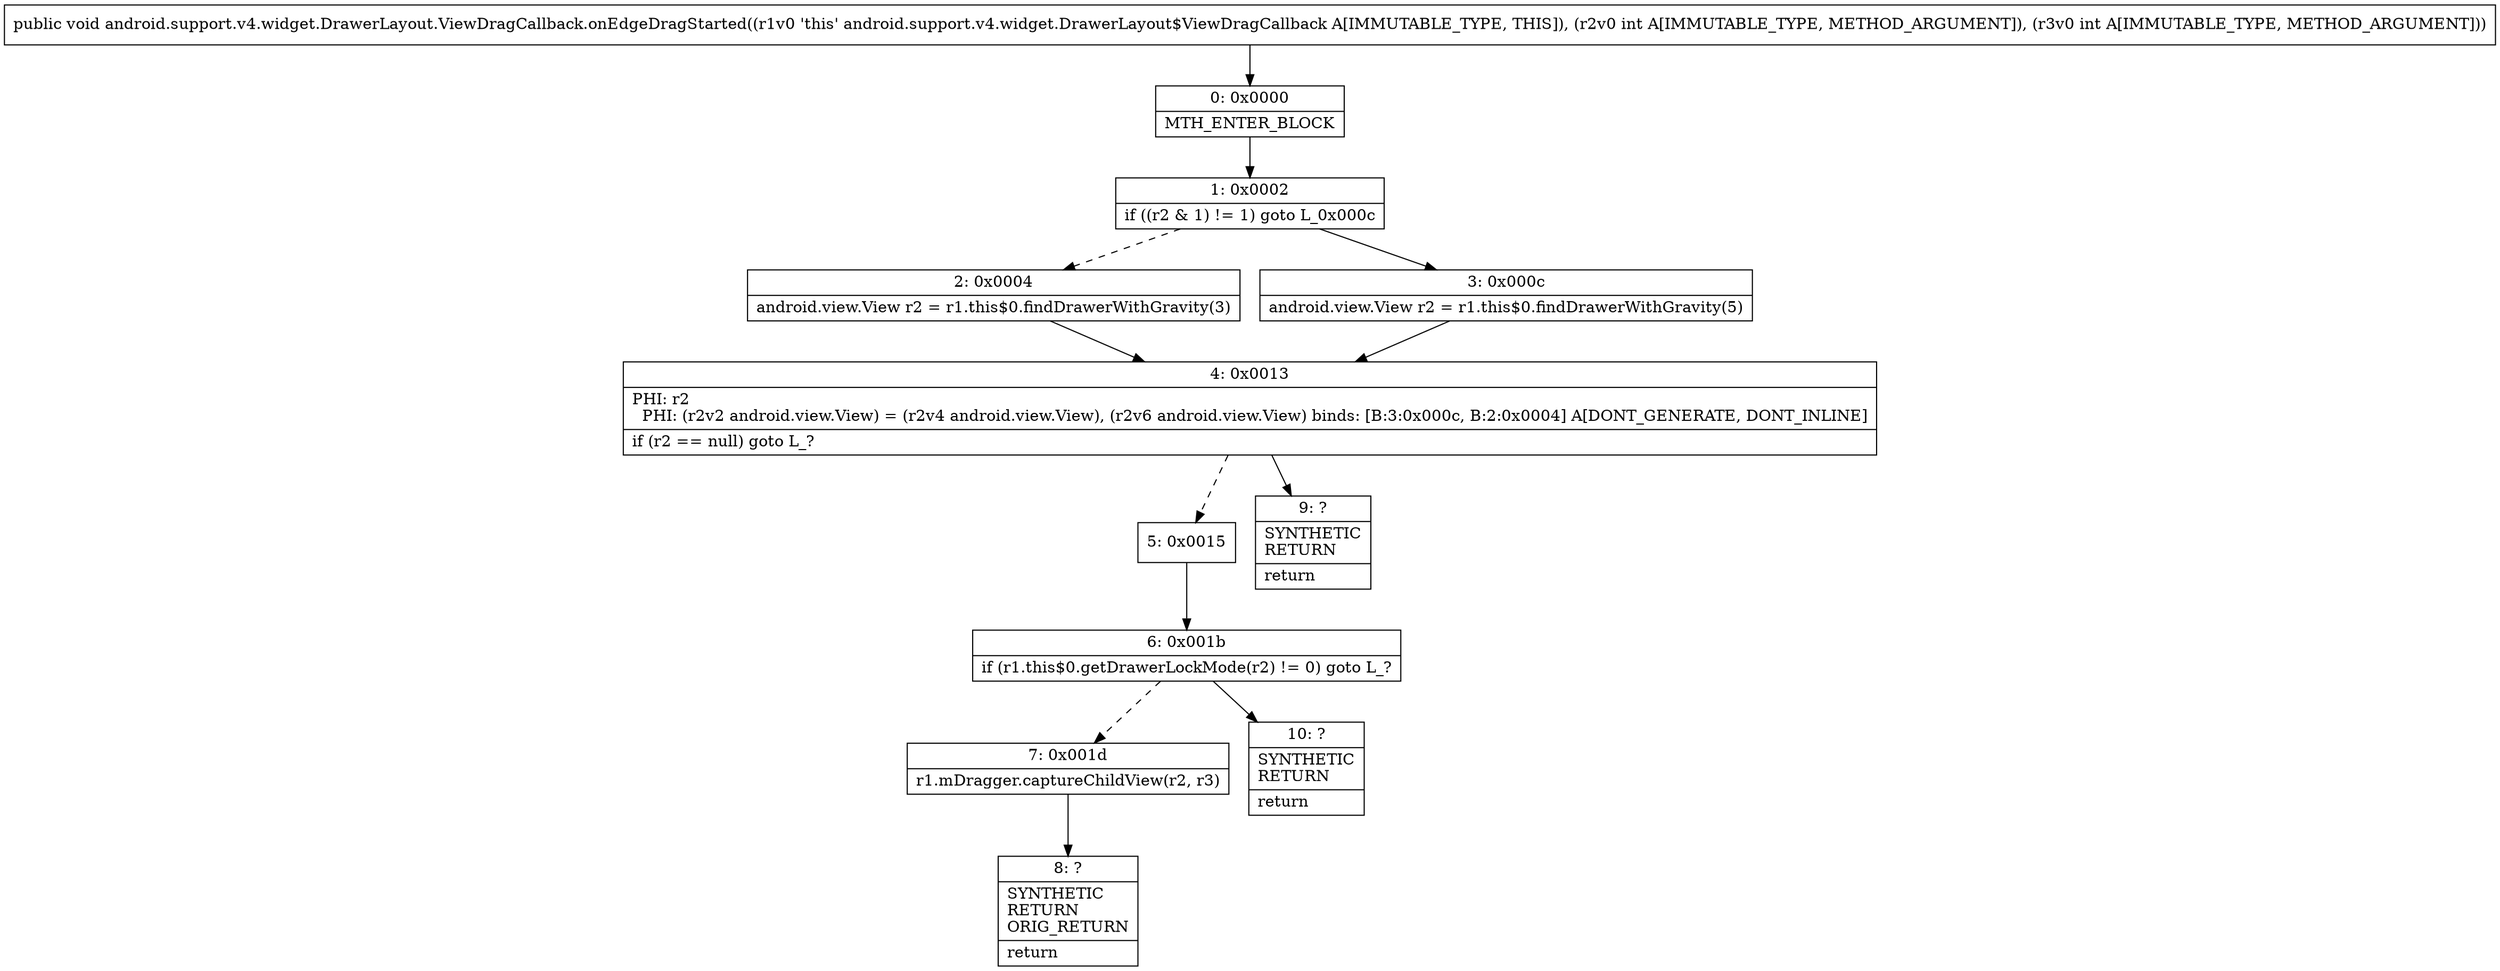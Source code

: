 digraph "CFG forandroid.support.v4.widget.DrawerLayout.ViewDragCallback.onEdgeDragStarted(II)V" {
Node_0 [shape=record,label="{0\:\ 0x0000|MTH_ENTER_BLOCK\l}"];
Node_1 [shape=record,label="{1\:\ 0x0002|if ((r2 & 1) != 1) goto L_0x000c\l}"];
Node_2 [shape=record,label="{2\:\ 0x0004|android.view.View r2 = r1.this$0.findDrawerWithGravity(3)\l}"];
Node_3 [shape=record,label="{3\:\ 0x000c|android.view.View r2 = r1.this$0.findDrawerWithGravity(5)\l}"];
Node_4 [shape=record,label="{4\:\ 0x0013|PHI: r2 \l  PHI: (r2v2 android.view.View) = (r2v4 android.view.View), (r2v6 android.view.View) binds: [B:3:0x000c, B:2:0x0004] A[DONT_GENERATE, DONT_INLINE]\l|if (r2 == null) goto L_?\l}"];
Node_5 [shape=record,label="{5\:\ 0x0015}"];
Node_6 [shape=record,label="{6\:\ 0x001b|if (r1.this$0.getDrawerLockMode(r2) != 0) goto L_?\l}"];
Node_7 [shape=record,label="{7\:\ 0x001d|r1.mDragger.captureChildView(r2, r3)\l}"];
Node_8 [shape=record,label="{8\:\ ?|SYNTHETIC\lRETURN\lORIG_RETURN\l|return\l}"];
Node_9 [shape=record,label="{9\:\ ?|SYNTHETIC\lRETURN\l|return\l}"];
Node_10 [shape=record,label="{10\:\ ?|SYNTHETIC\lRETURN\l|return\l}"];
MethodNode[shape=record,label="{public void android.support.v4.widget.DrawerLayout.ViewDragCallback.onEdgeDragStarted((r1v0 'this' android.support.v4.widget.DrawerLayout$ViewDragCallback A[IMMUTABLE_TYPE, THIS]), (r2v0 int A[IMMUTABLE_TYPE, METHOD_ARGUMENT]), (r3v0 int A[IMMUTABLE_TYPE, METHOD_ARGUMENT])) }"];
MethodNode -> Node_0;
Node_0 -> Node_1;
Node_1 -> Node_2[style=dashed];
Node_1 -> Node_3;
Node_2 -> Node_4;
Node_3 -> Node_4;
Node_4 -> Node_5[style=dashed];
Node_4 -> Node_9;
Node_5 -> Node_6;
Node_6 -> Node_7[style=dashed];
Node_6 -> Node_10;
Node_7 -> Node_8;
}

